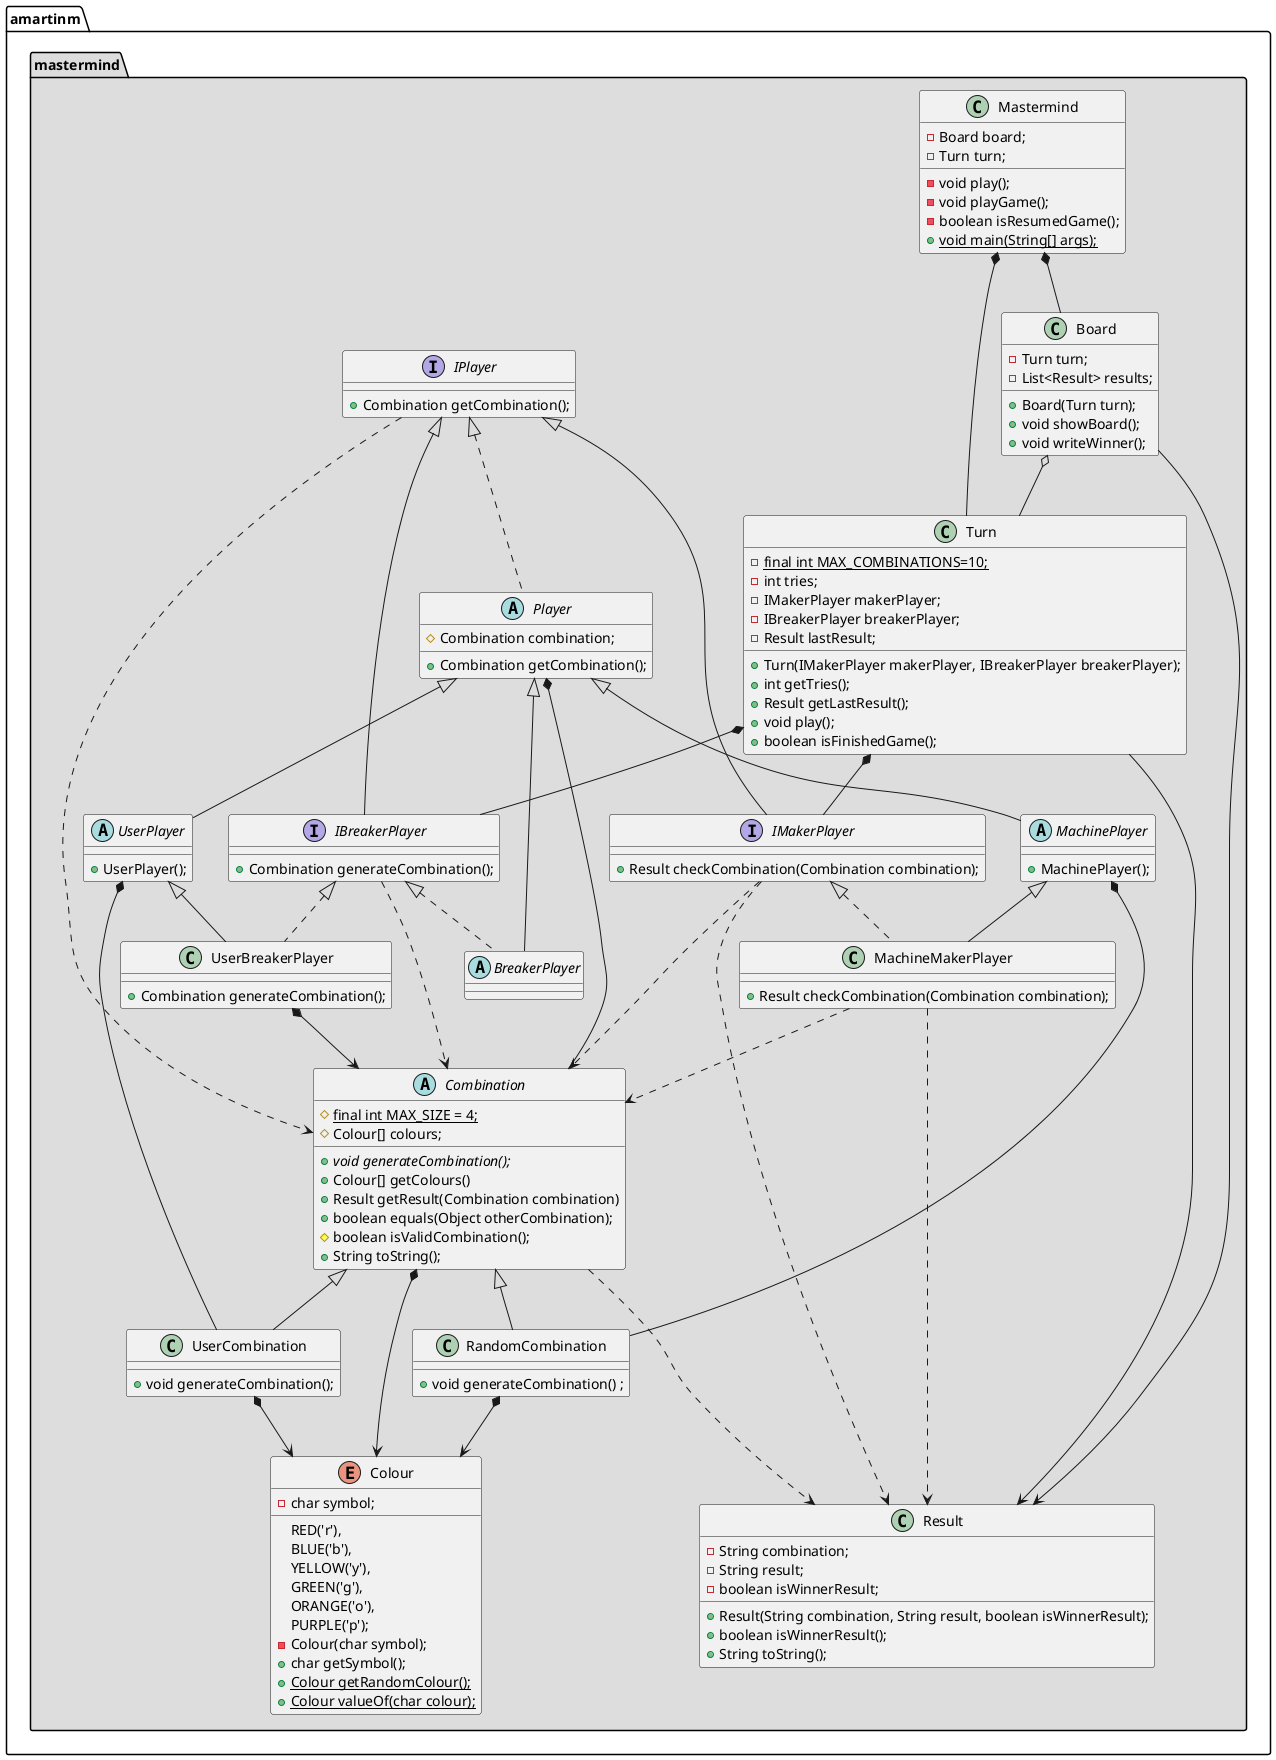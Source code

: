 @startuml
package amartinm.mastermind #DDDDDD {

    class Mastermind {
        - Board board;
        - Turn turn;

        - void play();
        - void playGame();
        - boolean isResumedGame();
        + {static} void main(String[] args);
    }

    class Board {
        - Turn turn;
        - List<Result> results;

        + Board(Turn turn);
        + void showBoard();
        + void writeWinner();
    }
    
    class Turn {
    
        - {static} final int MAX_COMBINATIONS=10;
        - int tries;
        - IMakerPlayer makerPlayer;
        - IBreakerPlayer breakerPlayer;
        - Result lastResult;
    
        + Turn(IMakerPlayer makerPlayer, IBreakerPlayer breakerPlayer);
        + int getTries();
        + Result getLastResult();
        + void play();
        + boolean isFinishedGame();
    
    }
    
    class Result {
    
        - String combination;
        - String result;
        - boolean isWinnerResult;
    
        + Result(String combination, String result, boolean isWinnerResult);
        + boolean isWinnerResult();
        + String toString();
    }

    interface IPlayer {
        + Combination getCombination();
    }

    abstract class Player implements IPlayer {
        # Combination combination;

        + Combination getCombination();
    }

    interface IMakerPlayer  extends IPlayer {
        + Result checkCombination(Combination combination);
    }

    interface IBreakerPlayer extends IPlayer {
        + Combination generateCombination();
    }

    abstract class Combination {

        # {static} final int MAX_SIZE = 4;
        # Colour[] colours;

        + {abstract} void generateCombination();
        + Colour[] getColours()
        + Result getResult(Combination combination)
        + boolean equals(Object otherCombination);
        # boolean isValidCombination();
        + String toString();
    }

    enum Colour {
        RED('r'),
        BLUE('b'),
        YELLOW('y'),
        GREEN('g'),
        ORANGE('o'),
        PURPLE('p');

        - char symbol;

        - Colour(char symbol);
        + char getSymbol();
        + {static} Colour getRandomColour();
        + {static} Colour valueOf(char colour);
    }

    class RandomCombination extends Combination {
        + void generateCombination() ;
    }

    class UserCombination extends Combination {
        + void generateCombination();
    }

    abstract class MachinePlayer extends Player {
        + MachinePlayer();
    }

    abstract class UserPlayer extends Player {
        + UserPlayer();
    }

    class MachineMakerPlayer extends MachinePlayer implements IMakerPlayer {
        + Result checkCombination(Combination combination);
    }

    class UserBreakerPlayer extends UserPlayer  implements IBreakerPlayer {
        + Combination generateCombination();
    }

    abstract class BreakerPlayer extends Player implements IBreakerPlayer {}

    Mastermind *-down- Board
    Mastermind *-down- Turn

    Board o-down- Turn
    Board -down-> Result

    Turn *-down- IMakerPlayer
    Turn *-down- IBreakerPlayer
    Turn -down-> Result

    IMakerPlayer .down.> Combination
    IMakerPlayer .down.> Result

    IPlayer .down.> Combination

    Player *-down- Combination

    IBreakerPlayer .down.> Combination

    Combination *-down-> Colour
    Combination .down.-> Result

    UserCombination *-down-> Colour
    RandomCombination *-down-> Colour

    MachinePlayer *-down- RandomCombination

    UserPlayer *-down- UserCombination

    MachineMakerPlayer .down.> Result
    MachineMakerPlayer .down.> Combination

    UserBreakerPlayer *-down-> Combination


}

@enduml